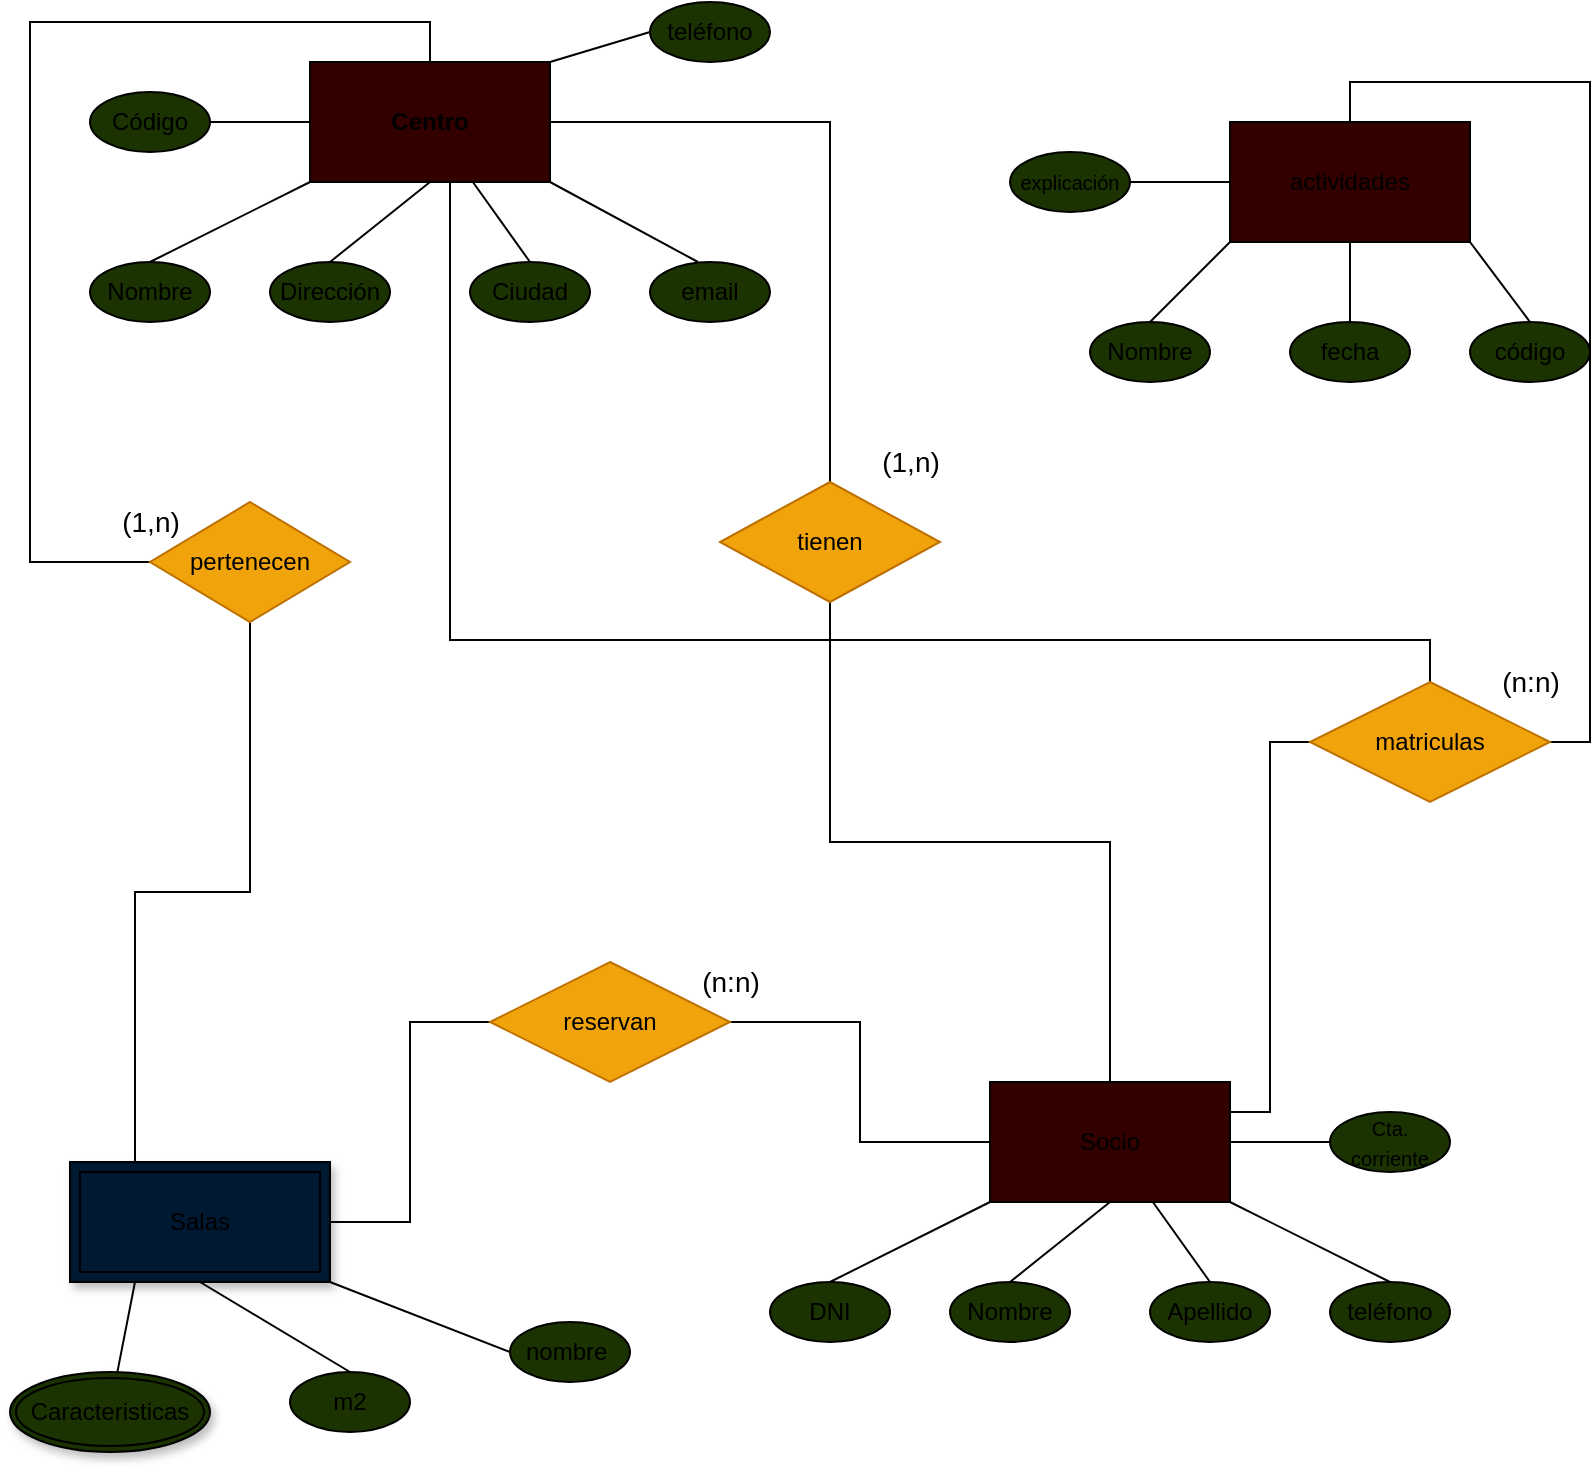 <mxfile>
    <diagram id="mFDD_YNPLoTO3QqUCcKb" name="Página-1">
        <mxGraphModel dx="818" dy="894" grid="1" gridSize="10" guides="1" tooltips="1" connect="1" arrows="1" fold="1" page="1" pageScale="1" pageWidth="827" pageHeight="1169" math="0" shadow="0">
            <root>
                <mxCell id="0"/>
                <mxCell id="1" parent="0"/>
                <mxCell id="Jh3pXh4WZX40SytpMSMW-85" style="rounded=0;orthogonalLoop=1;jettySize=auto;html=1;exitX=0.5;exitY=0;exitDx=0;exitDy=0;entryX=0;entryY=0.5;entryDx=0;entryDy=0;endArrow=none;endFill=0;" parent="1" source="2" target="80" edge="1">
                    <mxGeometry relative="1" as="geometry">
                        <Array as="points">
                            <mxPoint x="230" y="40"/>
                            <mxPoint x="160" y="40"/>
                            <mxPoint x="30" y="40"/>
                            <mxPoint x="30" y="240"/>
                            <mxPoint x="30" y="310"/>
                        </Array>
                        <mxPoint x="85" y="310" as="targetPoint"/>
                    </mxGeometry>
                </mxCell>
                <mxCell id="Jh3pXh4WZX40SytpMSMW-105" style="edgeStyle=orthogonalEdgeStyle;rounded=0;orthogonalLoop=1;jettySize=auto;html=1;entryX=0.5;entryY=0;entryDx=0;entryDy=0;endArrow=none;endFill=0;" parent="1" source="2" target="82" edge="1">
                    <mxGeometry relative="1" as="geometry">
                        <Array as="points">
                            <mxPoint x="240" y="349"/>
                            <mxPoint x="730" y="349"/>
                        </Array>
                        <mxPoint x="413.6" y="407.66" as="targetPoint"/>
                    </mxGeometry>
                </mxCell>
                <mxCell id="x22_kJhe5A71aiRd0lRD-84" style="edgeStyle=orthogonalEdgeStyle;rounded=0;orthogonalLoop=1;jettySize=auto;html=1;exitX=1;exitY=0.5;exitDx=0;exitDy=0;entryX=0.5;entryY=0;entryDx=0;entryDy=0;endArrow=none;endFill=0;" edge="1" parent="1" source="2" target="81">
                    <mxGeometry relative="1" as="geometry"/>
                </mxCell>
                <mxCell id="2" value="&lt;b&gt;Centro&lt;/b&gt;" style="rounded=0;whiteSpace=wrap;html=1;fillColor=#330000;" parent="1" vertex="1">
                    <mxGeometry x="170" y="60" width="120" height="60" as="geometry"/>
                </mxCell>
                <mxCell id="3" value="Nombre" style="ellipse;whiteSpace=wrap;html=1;fillColor=#1A3300;" parent="1" vertex="1">
                    <mxGeometry x="60" y="160" width="60" height="30" as="geometry"/>
                </mxCell>
                <mxCell id="4" value="Dirección" style="ellipse;whiteSpace=wrap;html=1;fillColor=#1A3300;" parent="1" vertex="1">
                    <mxGeometry x="150" y="160" width="60" height="30" as="geometry"/>
                </mxCell>
                <mxCell id="5" value="Ciudad" style="ellipse;whiteSpace=wrap;html=1;fillColor=#1A3300;" parent="1" vertex="1">
                    <mxGeometry x="250" y="160" width="60" height="30" as="geometry"/>
                </mxCell>
                <mxCell id="6" value="email" style="ellipse;whiteSpace=wrap;html=1;fillColor=#1A3300;" parent="1" vertex="1">
                    <mxGeometry x="340" y="160" width="60" height="30" as="geometry"/>
                </mxCell>
                <mxCell id="7" value="Código" style="ellipse;whiteSpace=wrap;html=1;fillColor=#1A3300;" parent="1" vertex="1">
                    <mxGeometry x="60" y="75" width="60" height="30" as="geometry"/>
                </mxCell>
                <mxCell id="8" value="" style="endArrow=none;html=1;entryX=0;entryY=1;entryDx=0;entryDy=0;" parent="1" target="2" edge="1">
                    <mxGeometry width="50" height="50" relative="1" as="geometry">
                        <mxPoint x="90" y="160" as="sourcePoint"/>
                        <mxPoint x="140" y="110" as="targetPoint"/>
                    </mxGeometry>
                </mxCell>
                <mxCell id="12" value="" style="endArrow=none;html=1;entryX=1;entryY=1;entryDx=0;entryDy=0;" parent="1" target="2" edge="1">
                    <mxGeometry width="50" height="50" relative="1" as="geometry">
                        <mxPoint x="364" y="160" as="sourcePoint"/>
                        <mxPoint x="414" y="110" as="targetPoint"/>
                    </mxGeometry>
                </mxCell>
                <mxCell id="13" value="" style="endArrow=none;html=1;exitX=0.5;exitY=0;exitDx=0;exitDy=0;" parent="1" source="5" target="2" edge="1">
                    <mxGeometry width="50" height="50" relative="1" as="geometry">
                        <mxPoint x="330" y="260" as="sourcePoint"/>
                        <mxPoint x="380" y="210" as="targetPoint"/>
                    </mxGeometry>
                </mxCell>
                <mxCell id="14" value="" style="endArrow=none;html=1;entryX=0.5;entryY=1;entryDx=0;entryDy=0;exitX=0.5;exitY=0;exitDx=0;exitDy=0;" parent="1" source="4" target="2" edge="1">
                    <mxGeometry width="50" height="50" relative="1" as="geometry">
                        <mxPoint x="100" y="170" as="sourcePoint"/>
                        <mxPoint x="180" y="130" as="targetPoint"/>
                    </mxGeometry>
                </mxCell>
                <mxCell id="15" value="" style="endArrow=none;html=1;entryX=0;entryY=0.5;entryDx=0;entryDy=0;exitX=1;exitY=0.5;exitDx=0;exitDy=0;" parent="1" source="7" target="2" edge="1">
                    <mxGeometry width="50" height="50" relative="1" as="geometry">
                        <mxPoint x="110" y="180" as="sourcePoint"/>
                        <mxPoint x="190" y="140" as="targetPoint"/>
                        <Array as="points"/>
                    </mxGeometry>
                </mxCell>
                <mxCell id="16" value="teléfono" style="ellipse;whiteSpace=wrap;html=1;fillColor=#1A3300;" parent="1" vertex="1">
                    <mxGeometry x="340" y="30" width="60" height="30" as="geometry"/>
                </mxCell>
                <mxCell id="17" value="" style="endArrow=none;html=1;entryX=1;entryY=0;entryDx=0;entryDy=0;exitX=0;exitY=0.5;exitDx=0;exitDy=0;" parent="1" source="16" target="2" edge="1">
                    <mxGeometry width="50" height="50" relative="1" as="geometry">
                        <mxPoint x="374" y="170" as="sourcePoint"/>
                        <mxPoint x="300" y="130" as="targetPoint"/>
                        <Array as="points"/>
                    </mxGeometry>
                </mxCell>
                <mxCell id="18" value="Socio" style="rounded=0;whiteSpace=wrap;html=1;fillColor=#330000;" parent="1" vertex="1">
                    <mxGeometry x="510" y="570" width="120" height="60" as="geometry"/>
                </mxCell>
                <mxCell id="19" value="DNI" style="ellipse;whiteSpace=wrap;html=1;fillColor=#1A3300;" parent="1" vertex="1">
                    <mxGeometry x="400" y="670" width="60" height="30" as="geometry"/>
                </mxCell>
                <mxCell id="20" value="Nombre" style="ellipse;whiteSpace=wrap;html=1;fillColor=#1A3300;" parent="1" vertex="1">
                    <mxGeometry x="490" y="670" width="60" height="30" as="geometry"/>
                </mxCell>
                <mxCell id="21" value="Apellido" style="ellipse;whiteSpace=wrap;html=1;fillColor=#1A3300;" parent="1" vertex="1">
                    <mxGeometry x="590" y="670" width="60" height="30" as="geometry"/>
                </mxCell>
                <mxCell id="22" value="teléfono" style="ellipse;whiteSpace=wrap;html=1;fillColor=#1A3300;" parent="1" vertex="1">
                    <mxGeometry x="680" y="670" width="60" height="30" as="geometry"/>
                </mxCell>
                <mxCell id="23" value="&lt;font style=&quot;font-size: 10px&quot;&gt;Cta. corriente&lt;/font&gt;" style="ellipse;whiteSpace=wrap;html=1;fillColor=#1A3300;" parent="1" vertex="1">
                    <mxGeometry x="680" y="585" width="60" height="30" as="geometry"/>
                </mxCell>
                <mxCell id="24" value="" style="endArrow=none;html=1;entryX=0;entryY=1;entryDx=0;entryDy=0;" parent="1" target="18" edge="1">
                    <mxGeometry width="50" height="50" relative="1" as="geometry">
                        <mxPoint x="430" y="670" as="sourcePoint"/>
                        <mxPoint x="480" y="620" as="targetPoint"/>
                    </mxGeometry>
                </mxCell>
                <mxCell id="25" value="" style="endArrow=none;html=1;entryX=1;entryY=1;entryDx=0;entryDy=0;exitX=0.5;exitY=0;exitDx=0;exitDy=0;" parent="1" source="22" target="18" edge="1">
                    <mxGeometry width="50" height="50" relative="1" as="geometry">
                        <mxPoint x="704" y="670" as="sourcePoint"/>
                        <mxPoint x="754" y="620" as="targetPoint"/>
                    </mxGeometry>
                </mxCell>
                <mxCell id="26" value="" style="endArrow=none;html=1;exitX=0.5;exitY=0;exitDx=0;exitDy=0;" parent="1" source="21" target="18" edge="1">
                    <mxGeometry width="50" height="50" relative="1" as="geometry">
                        <mxPoint x="670" y="770" as="sourcePoint"/>
                        <mxPoint x="720" y="720" as="targetPoint"/>
                    </mxGeometry>
                </mxCell>
                <mxCell id="27" value="" style="endArrow=none;html=1;entryX=0.5;entryY=1;entryDx=0;entryDy=0;exitX=0.5;exitY=0;exitDx=0;exitDy=0;" parent="1" source="20" target="18" edge="1">
                    <mxGeometry width="50" height="50" relative="1" as="geometry">
                        <mxPoint x="440" y="680" as="sourcePoint"/>
                        <mxPoint x="520" y="640" as="targetPoint"/>
                    </mxGeometry>
                </mxCell>
                <mxCell id="28" value="" style="endArrow=none;html=1;exitX=0;exitY=0.5;exitDx=0;exitDy=0;" parent="1" source="23" edge="1">
                    <mxGeometry width="50" height="50" relative="1" as="geometry">
                        <mxPoint x="670" y="600" as="sourcePoint"/>
                        <mxPoint x="630" y="600" as="targetPoint"/>
                        <Array as="points"/>
                    </mxGeometry>
                </mxCell>
                <mxCell id="58" value="m2" style="ellipse;whiteSpace=wrap;html=1;fillColor=#1A3300;" parent="1" vertex="1">
                    <mxGeometry x="160" y="715" width="60" height="30" as="geometry"/>
                </mxCell>
                <mxCell id="61" value="" style="endArrow=none;html=1;entryX=0.5;entryY=1;entryDx=0;entryDy=0;exitX=0.5;exitY=0;exitDx=0;exitDy=0;" parent="1" source="58" target="Jh3pXh4WZX40SytpMSMW-77" edge="1">
                    <mxGeometry width="50" height="50" relative="1" as="geometry">
                        <mxPoint x="234" y="695" as="sourcePoint"/>
                        <mxPoint x="160" y="655" as="targetPoint"/>
                    </mxGeometry>
                </mxCell>
                <mxCell id="62" value="" style="endArrow=none;html=1;entryX=0.25;entryY=1;entryDx=0;entryDy=0;" parent="1" source="Jh3pXh4WZX40SytpMSMW-78" target="Jh3pXh4WZX40SytpMSMW-77" edge="1">
                    <mxGeometry width="50" height="50" relative="1" as="geometry">
                        <mxPoint x="135" y="695" as="sourcePoint"/>
                        <mxPoint x="121.429" y="655" as="targetPoint"/>
                    </mxGeometry>
                </mxCell>
                <mxCell id="65" value="nombre&amp;nbsp;" style="ellipse;whiteSpace=wrap;html=1;fillColor=#1A3300;" parent="1" vertex="1">
                    <mxGeometry x="270" y="690" width="60" height="30" as="geometry"/>
                </mxCell>
                <mxCell id="66" value="" style="endArrow=none;html=1;entryX=1;entryY=1;entryDx=0;entryDy=0;exitX=0;exitY=0.5;exitDx=0;exitDy=0;" parent="1" source="65" target="Jh3pXh4WZX40SytpMSMW-77" edge="1">
                    <mxGeometry width="50" height="50" relative="1" as="geometry">
                        <mxPoint x="270" y="700" as="sourcePoint"/>
                        <mxPoint x="160" y="625" as="targetPoint"/>
                        <Array as="points"/>
                    </mxGeometry>
                </mxCell>
                <mxCell id="67" value="actividades" style="rounded=0;whiteSpace=wrap;html=1;fillColor=#330000;" parent="1" vertex="1">
                    <mxGeometry x="630" y="90" width="120" height="60" as="geometry"/>
                </mxCell>
                <mxCell id="69" value="Nombre" style="ellipse;whiteSpace=wrap;html=1;fillColor=#1A3300;" parent="1" vertex="1">
                    <mxGeometry x="560" y="190" width="60" height="30" as="geometry"/>
                </mxCell>
                <mxCell id="70" value="fecha" style="ellipse;whiteSpace=wrap;html=1;fillColor=#1A3300;" parent="1" vertex="1">
                    <mxGeometry x="660" y="190" width="60" height="30" as="geometry"/>
                </mxCell>
                <mxCell id="71" value="&lt;font style=&quot;font-size: 10px&quot;&gt;explicación&lt;/font&gt;" style="ellipse;whiteSpace=wrap;html=1;fillColor=#1A3300;" parent="1" vertex="1">
                    <mxGeometry x="520" y="105" width="60" height="30" as="geometry"/>
                </mxCell>
                <mxCell id="73" value="" style="endArrow=none;html=1;entryX=1;entryY=1;entryDx=0;entryDy=0;exitX=0.5;exitY=0;exitDx=0;exitDy=0;" parent="1" source="77" target="67" edge="1">
                    <mxGeometry width="50" height="50" relative="1" as="geometry">
                        <mxPoint x="830" y="190" as="sourcePoint"/>
                        <mxPoint x="874" y="140" as="targetPoint"/>
                    </mxGeometry>
                </mxCell>
                <mxCell id="74" value="" style="endArrow=none;html=1;exitX=0.5;exitY=0;exitDx=0;exitDy=0;" parent="1" source="70" target="67" edge="1">
                    <mxGeometry width="50" height="50" relative="1" as="geometry">
                        <mxPoint x="790" y="290" as="sourcePoint"/>
                        <mxPoint x="840" y="240" as="targetPoint"/>
                    </mxGeometry>
                </mxCell>
                <mxCell id="75" value="" style="endArrow=none;html=1;entryX=0;entryY=1;entryDx=0;entryDy=0;exitX=0.5;exitY=0;exitDx=0;exitDy=0;" parent="1" source="69" target="67" edge="1">
                    <mxGeometry width="50" height="50" relative="1" as="geometry">
                        <mxPoint x="560" y="200" as="sourcePoint"/>
                        <mxPoint x="640" y="160" as="targetPoint"/>
                    </mxGeometry>
                </mxCell>
                <mxCell id="76" value="" style="endArrow=none;html=1;entryX=0;entryY=0.5;entryDx=0;entryDy=0;exitX=1;exitY=0.5;exitDx=0;exitDy=0;" parent="1" source="71" target="67" edge="1">
                    <mxGeometry width="50" height="50" relative="1" as="geometry">
                        <mxPoint x="570" y="210" as="sourcePoint"/>
                        <mxPoint x="650" y="170" as="targetPoint"/>
                        <Array as="points"/>
                    </mxGeometry>
                </mxCell>
                <mxCell id="77" value="código" style="ellipse;whiteSpace=wrap;html=1;fillColor=#1A3300;" parent="1" vertex="1">
                    <mxGeometry x="750" y="190" width="60" height="30" as="geometry"/>
                </mxCell>
                <mxCell id="Jh3pXh4WZX40SytpMSMW-100" style="edgeStyle=orthogonalEdgeStyle;rounded=0;orthogonalLoop=1;jettySize=auto;html=1;endArrow=none;endFill=0;entryX=0;entryY=0.5;entryDx=0;entryDy=0;" parent="1" source="Jh3pXh4WZX40SytpMSMW-77" target="83" edge="1">
                    <mxGeometry relative="1" as="geometry">
                        <mxPoint x="290" y="480" as="targetPoint"/>
                    </mxGeometry>
                </mxCell>
                <mxCell id="Jh3pXh4WZX40SytpMSMW-77" value="Salas" style="shape=ext;margin=3;double=1;whiteSpace=wrap;html=1;align=center;shadow=1;fillColor=#001933;" parent="1" vertex="1">
                    <mxGeometry x="50" y="610" width="130" height="60" as="geometry"/>
                </mxCell>
                <mxCell id="Jh3pXh4WZX40SytpMSMW-78" value="Caracteristicas" style="ellipse;shape=doubleEllipse;margin=3;whiteSpace=wrap;html=1;align=center;shadow=1;fillColor=#1A3300;" parent="1" vertex="1">
                    <mxGeometry x="20" y="715" width="100" height="40" as="geometry"/>
                </mxCell>
                <mxCell id="Jh3pXh4WZX40SytpMSMW-87" style="edgeStyle=orthogonalEdgeStyle;rounded=0;orthogonalLoop=1;jettySize=auto;html=1;entryX=0.25;entryY=0;entryDx=0;entryDy=0;exitX=0.5;exitY=1;exitDx=0;exitDy=0;endArrow=none;endFill=0;" parent="1" source="80" target="Jh3pXh4WZX40SytpMSMW-77" edge="1">
                    <mxGeometry relative="1" as="geometry">
                        <mxPoint x="100" y="460" as="targetPoint"/>
                        <mxPoint x="135" y="340" as="sourcePoint"/>
                    </mxGeometry>
                </mxCell>
                <mxCell id="Jh3pXh4WZX40SytpMSMW-88" value="&lt;font style=&quot;font-size: 14px&quot;&gt;(1,n)&lt;/font&gt;" style="text;html=1;align=center;verticalAlign=middle;resizable=0;points=[];autosize=1;strokeColor=none;" parent="1" vertex="1">
                    <mxGeometry x="70" y="280" width="40" height="20" as="geometry"/>
                </mxCell>
                <mxCell id="Jh3pXh4WZX40SytpMSMW-106" style="edgeStyle=orthogonalEdgeStyle;rounded=0;orthogonalLoop=1;jettySize=auto;html=1;entryX=0.5;entryY=0;entryDx=0;entryDy=0;endArrow=none;endFill=0;exitX=0.5;exitY=1;exitDx=0;exitDy=0;" parent="1" source="81" target="18" edge="1">
                    <mxGeometry relative="1" as="geometry">
                        <mxPoint x="670" y="110" as="sourcePoint"/>
                    </mxGeometry>
                </mxCell>
                <mxCell id="Jh3pXh4WZX40SytpMSMW-95" value="&lt;span style=&quot;font-size: 14px&quot;&gt;(1,n)&lt;/span&gt;" style="text;html=1;align=center;verticalAlign=middle;resizable=0;points=[];autosize=1;strokeColor=none;" parent="1" vertex="1">
                    <mxGeometry x="450" y="250" width="40" height="20" as="geometry"/>
                </mxCell>
                <mxCell id="Jh3pXh4WZX40SytpMSMW-103" value="&lt;font style=&quot;font-size: 14px&quot;&gt;(n:n)&lt;/font&gt;" style="text;html=1;align=center;verticalAlign=middle;resizable=0;points=[];autosize=1;strokeColor=none;" parent="1" vertex="1">
                    <mxGeometry x="760" y="360" width="40" height="20" as="geometry"/>
                </mxCell>
                <mxCell id="6N7cFvUUq7-HkkdPHvs9-78" value="&lt;font style=&quot;font-size: 14px&quot;&gt;(n:n)&lt;/font&gt;" style="text;html=1;align=center;verticalAlign=middle;resizable=0;points=[];autosize=1;strokeColor=none;" parent="1" vertex="1">
                    <mxGeometry x="360" y="510" width="40" height="20" as="geometry"/>
                </mxCell>
                <mxCell id="80" value="pertenecen" style="shape=rhombus;perimeter=rhombusPerimeter;whiteSpace=wrap;html=1;align=center;shadow=0;strokeColor=#BD7000;fillColor=#f0a30a;fontColor=#000000;" vertex="1" parent="1">
                    <mxGeometry x="90" y="280" width="100" height="60" as="geometry"/>
                </mxCell>
                <mxCell id="81" value="tienen" style="shape=rhombus;perimeter=rhombusPerimeter;whiteSpace=wrap;html=1;align=center;shadow=0;strokeColor=#BD7000;fillColor=#f0a30a;fontColor=#000000;" vertex="1" parent="1">
                    <mxGeometry x="375" y="270" width="110" height="60" as="geometry"/>
                </mxCell>
                <mxCell id="anDu7Gh7Stj6AlZr0BTO-86" style="edgeStyle=orthogonalEdgeStyle;rounded=0;orthogonalLoop=1;jettySize=auto;html=1;entryX=0.5;entryY=0;entryDx=0;entryDy=0;endArrow=none;endFill=0;exitX=1;exitY=0.5;exitDx=0;exitDy=0;" edge="1" parent="1" source="82" target="67">
                    <mxGeometry relative="1" as="geometry"/>
                </mxCell>
                <mxCell id="x22_kJhe5A71aiRd0lRD-85" style="edgeStyle=orthogonalEdgeStyle;rounded=0;orthogonalLoop=1;jettySize=auto;html=1;entryX=1;entryY=0.25;entryDx=0;entryDy=0;endArrow=none;endFill=0;" edge="1" parent="1" source="82" target="18">
                    <mxGeometry relative="1" as="geometry"/>
                </mxCell>
                <mxCell id="82" value="matriculas" style="shape=rhombus;perimeter=rhombusPerimeter;whiteSpace=wrap;html=1;align=center;shadow=0;strokeColor=#BD7000;fillColor=#f0a30a;fontColor=#000000;" vertex="1" parent="1">
                    <mxGeometry x="670" y="370" width="120" height="60" as="geometry"/>
                </mxCell>
                <mxCell id="x22_kJhe5A71aiRd0lRD-83" style="edgeStyle=orthogonalEdgeStyle;rounded=0;orthogonalLoop=1;jettySize=auto;html=1;entryX=0;entryY=0.5;entryDx=0;entryDy=0;endArrow=none;endFill=0;" edge="1" parent="1" source="83" target="18">
                    <mxGeometry relative="1" as="geometry"/>
                </mxCell>
                <mxCell id="83" value="reservan" style="shape=rhombus;perimeter=rhombusPerimeter;whiteSpace=wrap;html=1;align=center;shadow=0;strokeColor=#BD7000;fillColor=#f0a30a;fontColor=#000000;" vertex="1" parent="1">
                    <mxGeometry x="260" y="510" width="120" height="60" as="geometry"/>
                </mxCell>
            </root>
        </mxGraphModel>
    </diagram>
</mxfile>